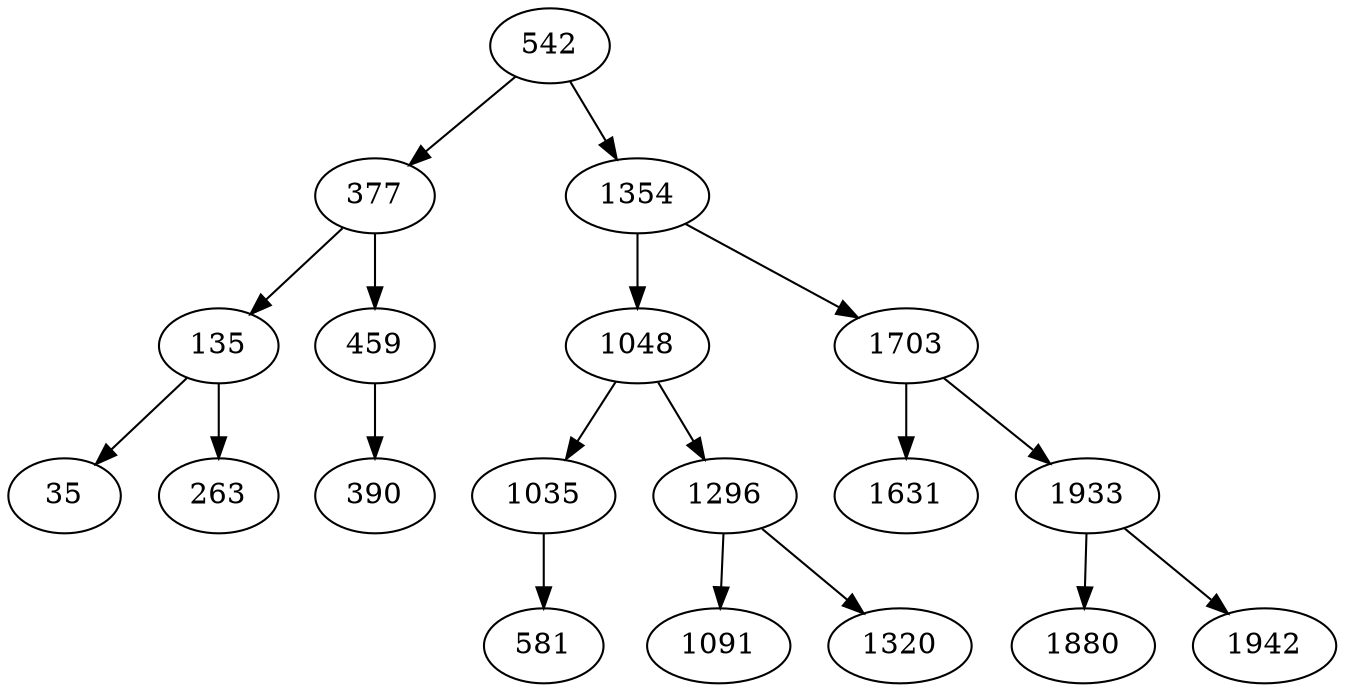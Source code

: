 digraph AVLBaum
{
542 -> 377;
542 -> 1354;
377 -> 135;
377 -> 459;
135 -> 35;
135 -> 263;
459 -> 390;
1354 -> 1048;
1354 -> 1703;
1048 -> 1035;
1048 -> 1296;
1035 -> 581;
1296 -> 1091;
1296 -> 1320;
1703 -> 1631;
1703 -> 1933;
1933 -> 1880;
1933 -> 1942;
}
